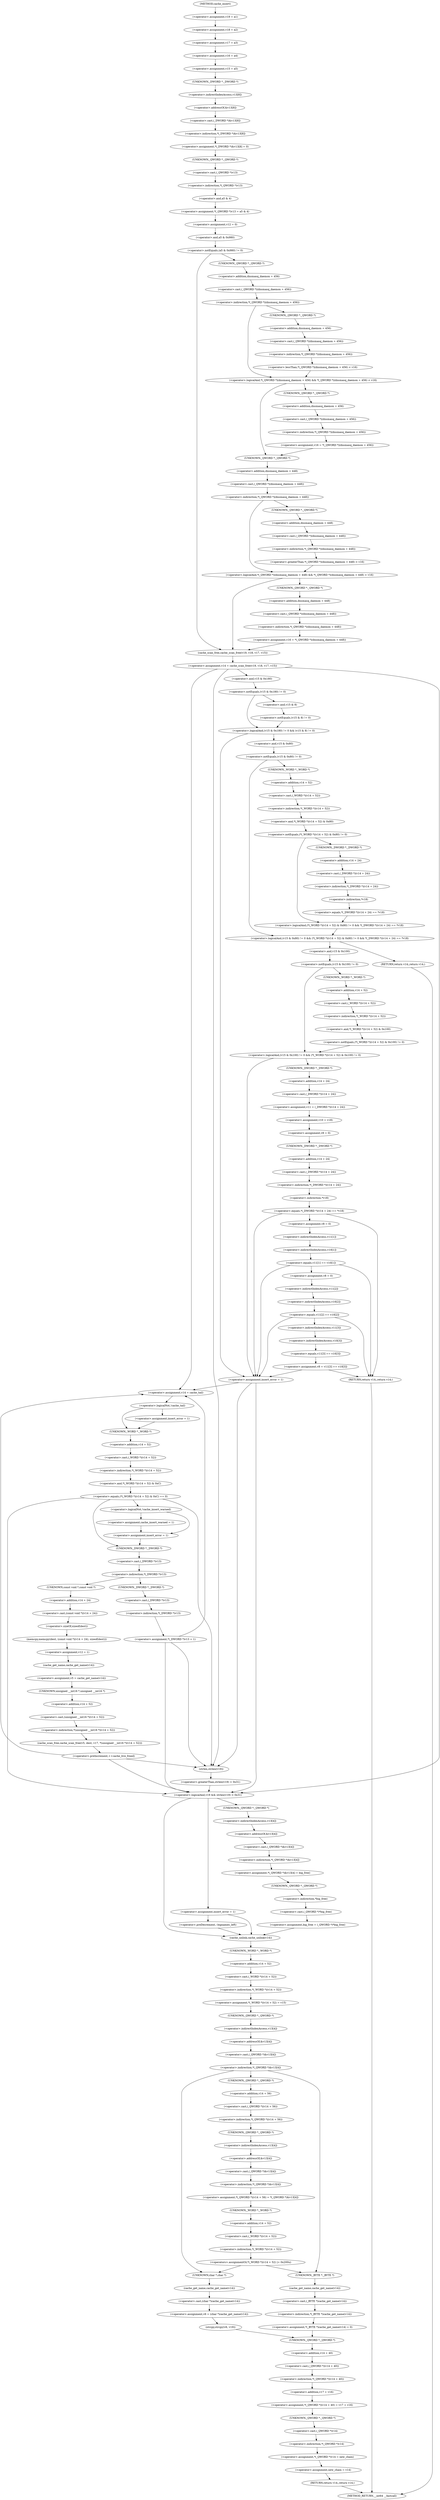 digraph cache_insert {  
"1000136" [label = "(<operator>.assignment,v19 = a1)" ]
"1000139" [label = "(<operator>.assignment,v18 = a2)" ]
"1000142" [label = "(<operator>.assignment,v17 = a3)" ]
"1000145" [label = "(<operator>.assignment,v16 = a4)" ]
"1000148" [label = "(<operator>.assignment,v15 = a5)" ]
"1000151" [label = "(<operator>.assignment,*(_DWORD *)&v13[8] = 0)" ]
"1000152" [label = "(<operator>.indirection,*(_DWORD *)&v13[8])" ]
"1000153" [label = "(<operator>.cast,(_DWORD *)&v13[8])" ]
"1000154" [label = "(UNKNOWN,_DWORD *,_DWORD *)" ]
"1000155" [label = "(<operator>.addressOf,&v13[8])" ]
"1000156" [label = "(<operator>.indirectIndexAccess,v13[8])" ]
"1000160" [label = "(<operator>.assignment,*(_QWORD *)v13 = a5 & 4)" ]
"1000161" [label = "(<operator>.indirection,*(_QWORD *)v13)" ]
"1000162" [label = "(<operator>.cast,(_QWORD *)v13)" ]
"1000163" [label = "(UNKNOWN,_QWORD *,_QWORD *)" ]
"1000165" [label = "(<operator>.and,a5 & 4)" ]
"1000168" [label = "(<operator>.assignment,v12 = 0)" ]
"1000172" [label = "(<operator>.notEquals,(a5 & 0x980) != 0)" ]
"1000173" [label = "(<operator>.and,a5 & 0x980)" ]
"1000179" [label = "(<operator>.logicalAnd,*(_QWORD *)(dnsmasq_daemon + 456) && *(_QWORD *)(dnsmasq_daemon + 456) < v16)" ]
"1000180" [label = "(<operator>.indirection,*(_QWORD *)(dnsmasq_daemon + 456))" ]
"1000181" [label = "(<operator>.cast,(_QWORD *)(dnsmasq_daemon + 456))" ]
"1000182" [label = "(UNKNOWN,_QWORD *,_QWORD *)" ]
"1000183" [label = "(<operator>.addition,dnsmasq_daemon + 456)" ]
"1000186" [label = "(<operator>.lessThan,*(_QWORD *)(dnsmasq_daemon + 456) < v16)" ]
"1000187" [label = "(<operator>.indirection,*(_QWORD *)(dnsmasq_daemon + 456))" ]
"1000188" [label = "(<operator>.cast,(_QWORD *)(dnsmasq_daemon + 456))" ]
"1000189" [label = "(UNKNOWN,_QWORD *,_QWORD *)" ]
"1000190" [label = "(<operator>.addition,dnsmasq_daemon + 456)" ]
"1000194" [label = "(<operator>.assignment,v16 = *(_QWORD *)(dnsmasq_daemon + 456))" ]
"1000196" [label = "(<operator>.indirection,*(_QWORD *)(dnsmasq_daemon + 456))" ]
"1000197" [label = "(<operator>.cast,(_QWORD *)(dnsmasq_daemon + 456))" ]
"1000198" [label = "(UNKNOWN,_QWORD *,_QWORD *)" ]
"1000199" [label = "(<operator>.addition,dnsmasq_daemon + 456)" ]
"1000203" [label = "(<operator>.logicalAnd,*(_QWORD *)(dnsmasq_daemon + 448) && *(_QWORD *)(dnsmasq_daemon + 448) > v16)" ]
"1000204" [label = "(<operator>.indirection,*(_QWORD *)(dnsmasq_daemon + 448))" ]
"1000205" [label = "(<operator>.cast,(_QWORD *)(dnsmasq_daemon + 448))" ]
"1000206" [label = "(UNKNOWN,_QWORD *,_QWORD *)" ]
"1000207" [label = "(<operator>.addition,dnsmasq_daemon + 448)" ]
"1000210" [label = "(<operator>.greaterThan,*(_QWORD *)(dnsmasq_daemon + 448) > v16)" ]
"1000211" [label = "(<operator>.indirection,*(_QWORD *)(dnsmasq_daemon + 448))" ]
"1000212" [label = "(<operator>.cast,(_QWORD *)(dnsmasq_daemon + 448))" ]
"1000213" [label = "(UNKNOWN,_QWORD *,_QWORD *)" ]
"1000214" [label = "(<operator>.addition,dnsmasq_daemon + 448)" ]
"1000218" [label = "(<operator>.assignment,v16 = *(_QWORD *)(dnsmasq_daemon + 448))" ]
"1000220" [label = "(<operator>.indirection,*(_QWORD *)(dnsmasq_daemon + 448))" ]
"1000221" [label = "(<operator>.cast,(_QWORD *)(dnsmasq_daemon + 448))" ]
"1000222" [label = "(UNKNOWN,_QWORD *,_QWORD *)" ]
"1000223" [label = "(<operator>.addition,dnsmasq_daemon + 448)" ]
"1000229" [label = "(<operator>.assignment,v14 = cache_scan_free(v19, v18, v17, v15))" ]
"1000231" [label = "(cache_scan_free,cache_scan_free(v19, v18, v17, v15))" ]
"1000240" [label = "(<operator>.logicalAnd,(v15 & 0x180) != 0 && (v15 & 8) != 0)" ]
"1000241" [label = "(<operator>.notEquals,(v15 & 0x180) != 0)" ]
"1000242" [label = "(<operator>.and,v15 & 0x180)" ]
"1000246" [label = "(<operator>.notEquals,(v15 & 8) != 0)" ]
"1000247" [label = "(<operator>.and,v15 & 8)" ]
"1000253" [label = "(<operator>.logicalAnd,(v15 & 0x80) != 0 && (*(_WORD *)(v14 + 52) & 0x80) != 0 && *(_DWORD *)(v14 + 24) == *v18)" ]
"1000254" [label = "(<operator>.notEquals,(v15 & 0x80) != 0)" ]
"1000255" [label = "(<operator>.and,v15 & 0x80)" ]
"1000259" [label = "(<operator>.logicalAnd,(*(_WORD *)(v14 + 52) & 0x80) != 0 && *(_DWORD *)(v14 + 24) == *v18)" ]
"1000260" [label = "(<operator>.notEquals,(*(_WORD *)(v14 + 52) & 0x80) != 0)" ]
"1000261" [label = "(<operator>.and,*(_WORD *)(v14 + 52) & 0x80)" ]
"1000262" [label = "(<operator>.indirection,*(_WORD *)(v14 + 52))" ]
"1000263" [label = "(<operator>.cast,(_WORD *)(v14 + 52))" ]
"1000264" [label = "(UNKNOWN,_WORD *,_WORD *)" ]
"1000265" [label = "(<operator>.addition,v14 + 52)" ]
"1000270" [label = "(<operator>.equals,*(_DWORD *)(v14 + 24) == *v18)" ]
"1000271" [label = "(<operator>.indirection,*(_DWORD *)(v14 + 24))" ]
"1000272" [label = "(<operator>.cast,(_DWORD *)(v14 + 24))" ]
"1000273" [label = "(UNKNOWN,_DWORD *,_DWORD *)" ]
"1000274" [label = "(<operator>.addition,v14 + 24)" ]
"1000277" [label = "(<operator>.indirection,*v18)" ]
"1000279" [label = "(RETURN,return v14;,return v14;)" ]
"1000282" [label = "(<operator>.logicalAnd,(v15 & 0x100) != 0 && (*(_WORD *)(v14 + 52) & 0x100) != 0)" ]
"1000283" [label = "(<operator>.notEquals,(v15 & 0x100) != 0)" ]
"1000284" [label = "(<operator>.and,v15 & 0x100)" ]
"1000288" [label = "(<operator>.notEquals,(*(_WORD *)(v14 + 52) & 0x100) != 0)" ]
"1000289" [label = "(<operator>.and,*(_WORD *)(v14 + 52) & 0x100)" ]
"1000290" [label = "(<operator>.indirection,*(_WORD *)(v14 + 52))" ]
"1000291" [label = "(<operator>.cast,(_WORD *)(v14 + 52))" ]
"1000292" [label = "(UNKNOWN,_WORD *,_WORD *)" ]
"1000293" [label = "(<operator>.addition,v14 + 52)" ]
"1000299" [label = "(<operator>.assignment,v11 = (_DWORD *)(v14 + 24))" ]
"1000301" [label = "(<operator>.cast,(_DWORD *)(v14 + 24))" ]
"1000302" [label = "(UNKNOWN,_DWORD *,_DWORD *)" ]
"1000303" [label = "(<operator>.addition,v14 + 24)" ]
"1000306" [label = "(<operator>.assignment,v10 = v18)" ]
"1000309" [label = "(<operator>.assignment,v8 = 0)" ]
"1000313" [label = "(<operator>.equals,*(_DWORD *)(v14 + 24) == *v18)" ]
"1000314" [label = "(<operator>.indirection,*(_DWORD *)(v14 + 24))" ]
"1000315" [label = "(<operator>.cast,(_DWORD *)(v14 + 24))" ]
"1000316" [label = "(UNKNOWN,_DWORD *,_DWORD *)" ]
"1000317" [label = "(<operator>.addition,v14 + 24)" ]
"1000320" [label = "(<operator>.indirection,*v18)" ]
"1000323" [label = "(<operator>.assignment,v8 = 0)" ]
"1000327" [label = "(<operator>.equals,v11[1] == v10[1])" ]
"1000328" [label = "(<operator>.indirectIndexAccess,v11[1])" ]
"1000331" [label = "(<operator>.indirectIndexAccess,v10[1])" ]
"1000335" [label = "(<operator>.assignment,v8 = 0)" ]
"1000339" [label = "(<operator>.equals,v11[2] == v10[2])" ]
"1000340" [label = "(<operator>.indirectIndexAccess,v11[2])" ]
"1000343" [label = "(<operator>.indirectIndexAccess,v10[2])" ]
"1000346" [label = "(<operator>.assignment,v8 = v11[3] == v10[3])" ]
"1000348" [label = "(<operator>.equals,v11[3] == v10[3])" ]
"1000349" [label = "(<operator>.indirectIndexAccess,v11[3])" ]
"1000352" [label = "(<operator>.indirectIndexAccess,v10[3])" ]
"1000357" [label = "(RETURN,return v14;,return v14;)" ]
"1000359" [label = "(<operator>.assignment,insert_error = 1)" ]
"1000366" [label = "(<operator>.assignment,v14 = cache_tail)" ]
"1000370" [label = "(<operator>.logicalNot,!cache_tail)" ]
"1000373" [label = "(<operator>.assignment,insert_error = 1)" ]
"1000378" [label = "(<operator>.equals,(*(_WORD *)(v14 + 52) & 0xC) == 0)" ]
"1000379" [label = "(<operator>.and,*(_WORD *)(v14 + 52) & 0xC)" ]
"1000380" [label = "(<operator>.indirection,*(_WORD *)(v14 + 52))" ]
"1000381" [label = "(<operator>.cast,(_WORD *)(v14 + 52))" ]
"1000382" [label = "(UNKNOWN,_WORD *,_WORD *)" ]
"1000383" [label = "(<operator>.addition,v14 + 52)" ]
"1000393" [label = "(<operator>.logicalNot,!cache_insert_warned)" ]
"1000396" [label = "(<operator>.assignment,cache_insert_warned = 1)" ]
"1000399" [label = "(<operator>.assignment,insert_error = 1)" ]
"1000404" [label = "(<operator>.indirection,*(_DWORD *)v13)" ]
"1000405" [label = "(<operator>.cast,(_DWORD *)v13)" ]
"1000406" [label = "(UNKNOWN,_DWORD *,_DWORD *)" ]
"1000409" [label = "(memcpy,memcpy(dest, (const void *)(v14 + 24), sizeof(dest)))" ]
"1000411" [label = "(<operator>.cast,(const void *)(v14 + 24))" ]
"1000412" [label = "(UNKNOWN,const void *,const void *)" ]
"1000413" [label = "(<operator>.addition,v14 + 24)" ]
"1000416" [label = "(<operator>.sizeOf,sizeof(dest))" ]
"1000418" [label = "(<operator>.assignment,v12 = 1)" ]
"1000421" [label = "(<operator>.assignment,v5 = cache_get_name(v14))" ]
"1000423" [label = "(cache_get_name,cache_get_name(v14))" ]
"1000425" [label = "(cache_scan_free,cache_scan_free(v5, dest, v17, *(unsigned __int16 *)(v14 + 52)))" ]
"1000429" [label = "(<operator>.indirection,*(unsigned __int16 *)(v14 + 52))" ]
"1000430" [label = "(<operator>.cast,(unsigned __int16 *)(v14 + 52))" ]
"1000431" [label = "(UNKNOWN,unsigned __int16 *,unsigned __int16 *)" ]
"1000432" [label = "(<operator>.addition,v14 + 52)" ]
"1000435" [label = "(<operator>.preIncrement,++cache_live_freed)" ]
"1000439" [label = "(<operator>.assignment,*(_DWORD *)v13 = 1)" ]
"1000440" [label = "(<operator>.indirection,*(_DWORD *)v13)" ]
"1000441" [label = "(<operator>.cast,(_DWORD *)v13)" ]
"1000442" [label = "(UNKNOWN,_DWORD *,_DWORD *)" ]
"1000446" [label = "(<operator>.logicalAnd,v19 && strlen(v19) > 0x31)" ]
"1000448" [label = "(<operator>.greaterThan,strlen(v19) > 0x31)" ]
"1000449" [label = "(strlen,strlen(v19))" ]
"1000456" [label = "(<operator>.assignment,*(_QWORD *)&v13[4] = big_free)" ]
"1000457" [label = "(<operator>.indirection,*(_QWORD *)&v13[4])" ]
"1000458" [label = "(<operator>.cast,(_QWORD *)&v13[4])" ]
"1000459" [label = "(UNKNOWN,_QWORD *,_QWORD *)" ]
"1000460" [label = "(<operator>.addressOf,&v13[4])" ]
"1000461" [label = "(<operator>.indirectIndexAccess,v13[4])" ]
"1000465" [label = "(<operator>.assignment,big_free = (_QWORD *)*big_free)" ]
"1000467" [label = "(<operator>.cast,(_QWORD *)*big_free)" ]
"1000468" [label = "(UNKNOWN,_QWORD *,_QWORD *)" ]
"1000469" [label = "(<operator>.indirection,*big_free)" ]
"1000474" [label = "(<operator>.assignment,insert_error = 1)" ]
"1000480" [label = "(<operator>.preDecrement,--bignames_left)" ]
"1000482" [label = "(cache_unlink,cache_unlink(v14))" ]
"1000484" [label = "(<operator>.assignment,*(_WORD *)(v14 + 52) = v15)" ]
"1000485" [label = "(<operator>.indirection,*(_WORD *)(v14 + 52))" ]
"1000486" [label = "(<operator>.cast,(_WORD *)(v14 + 52))" ]
"1000487" [label = "(UNKNOWN,_WORD *,_WORD *)" ]
"1000488" [label = "(<operator>.addition,v14 + 52)" ]
"1000493" [label = "(<operator>.indirection,*(_QWORD *)&v13[4])" ]
"1000494" [label = "(<operator>.cast,(_QWORD *)&v13[4])" ]
"1000495" [label = "(UNKNOWN,_QWORD *,_QWORD *)" ]
"1000496" [label = "(<operator>.addressOf,&v13[4])" ]
"1000497" [label = "(<operator>.indirectIndexAccess,v13[4])" ]
"1000501" [label = "(<operator>.assignment,*(_QWORD *)(v14 + 56) = *(_QWORD *)&v13[4])" ]
"1000502" [label = "(<operator>.indirection,*(_QWORD *)(v14 + 56))" ]
"1000503" [label = "(<operator>.cast,(_QWORD *)(v14 + 56))" ]
"1000504" [label = "(UNKNOWN,_QWORD *,_QWORD *)" ]
"1000505" [label = "(<operator>.addition,v14 + 56)" ]
"1000508" [label = "(<operator>.indirection,*(_QWORD *)&v13[4])" ]
"1000509" [label = "(<operator>.cast,(_QWORD *)&v13[4])" ]
"1000510" [label = "(UNKNOWN,_QWORD *,_QWORD *)" ]
"1000511" [label = "(<operator>.addressOf,&v13[4])" ]
"1000512" [label = "(<operator>.indirectIndexAccess,v13[4])" ]
"1000515" [label = "(<operators>.assignmentOr,*(_WORD *)(v14 + 52) |= 0x200u)" ]
"1000516" [label = "(<operator>.indirection,*(_WORD *)(v14 + 52))" ]
"1000517" [label = "(<operator>.cast,(_WORD *)(v14 + 52))" ]
"1000518" [label = "(UNKNOWN,_WORD *,_WORD *)" ]
"1000519" [label = "(<operator>.addition,v14 + 52)" ]
"1000526" [label = "(<operator>.assignment,v6 = (char *)cache_get_name(v14))" ]
"1000528" [label = "(<operator>.cast,(char *)cache_get_name(v14))" ]
"1000529" [label = "(UNKNOWN,char *,char *)" ]
"1000530" [label = "(cache_get_name,cache_get_name(v14))" ]
"1000532" [label = "(strcpy,strcpy(v6, v19))" ]
"1000537" [label = "(<operator>.assignment,*(_BYTE *)cache_get_name(v14) = 0)" ]
"1000538" [label = "(<operator>.indirection,*(_BYTE *)cache_get_name(v14))" ]
"1000539" [label = "(<operator>.cast,(_BYTE *)cache_get_name(v14))" ]
"1000540" [label = "(UNKNOWN,_BYTE *,_BYTE *)" ]
"1000541" [label = "(cache_get_name,cache_get_name(v14))" ]
"1000546" [label = "(<operator>.assignment,*(_QWORD *)(v14 + 40) = v17 + v16)" ]
"1000547" [label = "(<operator>.indirection,*(_QWORD *)(v14 + 40))" ]
"1000548" [label = "(<operator>.cast,(_QWORD *)(v14 + 40))" ]
"1000549" [label = "(UNKNOWN,_QWORD *,_QWORD *)" ]
"1000550" [label = "(<operator>.addition,v14 + 40)" ]
"1000553" [label = "(<operator>.addition,v17 + v16)" ]
"1000556" [label = "(<operator>.assignment,*(_QWORD *)v14 = new_chain)" ]
"1000557" [label = "(<operator>.indirection,*(_QWORD *)v14)" ]
"1000558" [label = "(<operator>.cast,(_QWORD *)v14)" ]
"1000559" [label = "(UNKNOWN,_QWORD *,_QWORD *)" ]
"1000562" [label = "(<operator>.assignment,new_chain = v14)" ]
"1000565" [label = "(RETURN,return v14;,return v14;)" ]
"1000115" [label = "(METHOD,cache_insert)" ]
"1000567" [label = "(METHOD_RETURN,__int64 __fastcall)" ]
  "1000136" -> "1000139" 
  "1000139" -> "1000142" 
  "1000142" -> "1000145" 
  "1000145" -> "1000148" 
  "1000148" -> "1000154" 
  "1000151" -> "1000163" 
  "1000152" -> "1000151" 
  "1000153" -> "1000152" 
  "1000154" -> "1000156" 
  "1000155" -> "1000153" 
  "1000156" -> "1000155" 
  "1000160" -> "1000168" 
  "1000161" -> "1000165" 
  "1000162" -> "1000161" 
  "1000163" -> "1000162" 
  "1000165" -> "1000160" 
  "1000168" -> "1000173" 
  "1000172" -> "1000182" 
  "1000172" -> "1000231" 
  "1000173" -> "1000172" 
  "1000179" -> "1000206" 
  "1000179" -> "1000198" 
  "1000180" -> "1000189" 
  "1000180" -> "1000179" 
  "1000181" -> "1000180" 
  "1000182" -> "1000183" 
  "1000183" -> "1000181" 
  "1000186" -> "1000179" 
  "1000187" -> "1000186" 
  "1000188" -> "1000187" 
  "1000189" -> "1000190" 
  "1000190" -> "1000188" 
  "1000194" -> "1000206" 
  "1000196" -> "1000194" 
  "1000197" -> "1000196" 
  "1000198" -> "1000199" 
  "1000199" -> "1000197" 
  "1000203" -> "1000222" 
  "1000203" -> "1000231" 
  "1000204" -> "1000213" 
  "1000204" -> "1000203" 
  "1000205" -> "1000204" 
  "1000206" -> "1000207" 
  "1000207" -> "1000205" 
  "1000210" -> "1000203" 
  "1000211" -> "1000210" 
  "1000212" -> "1000211" 
  "1000213" -> "1000214" 
  "1000214" -> "1000212" 
  "1000218" -> "1000231" 
  "1000220" -> "1000218" 
  "1000221" -> "1000220" 
  "1000222" -> "1000223" 
  "1000223" -> "1000221" 
  "1000229" -> "1000242" 
  "1000229" -> "1000366" 
  "1000229" -> "1000446" 
  "1000229" -> "1000449" 
  "1000231" -> "1000229" 
  "1000240" -> "1000255" 
  "1000240" -> "1000359" 
  "1000241" -> "1000240" 
  "1000241" -> "1000247" 
  "1000242" -> "1000241" 
  "1000246" -> "1000240" 
  "1000247" -> "1000246" 
  "1000253" -> "1000279" 
  "1000253" -> "1000284" 
  "1000254" -> "1000264" 
  "1000254" -> "1000253" 
  "1000255" -> "1000254" 
  "1000259" -> "1000253" 
  "1000260" -> "1000273" 
  "1000260" -> "1000259" 
  "1000261" -> "1000260" 
  "1000262" -> "1000261" 
  "1000263" -> "1000262" 
  "1000264" -> "1000265" 
  "1000265" -> "1000263" 
  "1000270" -> "1000259" 
  "1000271" -> "1000277" 
  "1000272" -> "1000271" 
  "1000273" -> "1000274" 
  "1000274" -> "1000272" 
  "1000277" -> "1000270" 
  "1000279" -> "1000567" 
  "1000282" -> "1000302" 
  "1000282" -> "1000359" 
  "1000283" -> "1000292" 
  "1000283" -> "1000282" 
  "1000284" -> "1000283" 
  "1000288" -> "1000282" 
  "1000289" -> "1000288" 
  "1000290" -> "1000289" 
  "1000291" -> "1000290" 
  "1000292" -> "1000293" 
  "1000293" -> "1000291" 
  "1000299" -> "1000306" 
  "1000301" -> "1000299" 
  "1000302" -> "1000303" 
  "1000303" -> "1000301" 
  "1000306" -> "1000309" 
  "1000309" -> "1000316" 
  "1000313" -> "1000323" 
  "1000313" -> "1000357" 
  "1000313" -> "1000359" 
  "1000314" -> "1000320" 
  "1000315" -> "1000314" 
  "1000316" -> "1000317" 
  "1000317" -> "1000315" 
  "1000320" -> "1000313" 
  "1000323" -> "1000328" 
  "1000327" -> "1000335" 
  "1000327" -> "1000357" 
  "1000327" -> "1000359" 
  "1000328" -> "1000331" 
  "1000331" -> "1000327" 
  "1000335" -> "1000340" 
  "1000339" -> "1000349" 
  "1000339" -> "1000357" 
  "1000339" -> "1000359" 
  "1000340" -> "1000343" 
  "1000343" -> "1000339" 
  "1000346" -> "1000357" 
  "1000346" -> "1000359" 
  "1000348" -> "1000346" 
  "1000349" -> "1000352" 
  "1000352" -> "1000348" 
  "1000357" -> "1000567" 
  "1000359" -> "1000366" 
  "1000359" -> "1000446" 
  "1000359" -> "1000449" 
  "1000366" -> "1000370" 
  "1000370" -> "1000382" 
  "1000370" -> "1000373" 
  "1000373" -> "1000382" 
  "1000378" -> "1000446" 
  "1000378" -> "1000449" 
  "1000378" -> "1000406" 
  "1000378" -> "1000393" 
  "1000379" -> "1000378" 
  "1000380" -> "1000379" 
  "1000381" -> "1000380" 
  "1000382" -> "1000383" 
  "1000383" -> "1000381" 
  "1000393" -> "1000396" 
  "1000393" -> "1000399" 
  "1000396" -> "1000399" 
  "1000399" -> "1000406" 
  "1000404" -> "1000442" 
  "1000404" -> "1000412" 
  "1000405" -> "1000404" 
  "1000406" -> "1000405" 
  "1000409" -> "1000418" 
  "1000411" -> "1000416" 
  "1000412" -> "1000413" 
  "1000413" -> "1000411" 
  "1000416" -> "1000409" 
  "1000418" -> "1000423" 
  "1000421" -> "1000431" 
  "1000423" -> "1000421" 
  "1000425" -> "1000435" 
  "1000429" -> "1000425" 
  "1000430" -> "1000429" 
  "1000431" -> "1000432" 
  "1000432" -> "1000430" 
  "1000435" -> "1000366" 
  "1000435" -> "1000446" 
  "1000435" -> "1000449" 
  "1000439" -> "1000366" 
  "1000439" -> "1000446" 
  "1000439" -> "1000449" 
  "1000440" -> "1000439" 
  "1000441" -> "1000440" 
  "1000442" -> "1000441" 
  "1000446" -> "1000459" 
  "1000446" -> "1000474" 
  "1000446" -> "1000482" 
  "1000448" -> "1000446" 
  "1000449" -> "1000448" 
  "1000456" -> "1000468" 
  "1000457" -> "1000456" 
  "1000458" -> "1000457" 
  "1000459" -> "1000461" 
  "1000460" -> "1000458" 
  "1000461" -> "1000460" 
  "1000465" -> "1000482" 
  "1000467" -> "1000465" 
  "1000468" -> "1000469" 
  "1000469" -> "1000467" 
  "1000474" -> "1000480" 
  "1000474" -> "1000482" 
  "1000480" -> "1000482" 
  "1000482" -> "1000487" 
  "1000484" -> "1000495" 
  "1000485" -> "1000484" 
  "1000486" -> "1000485" 
  "1000487" -> "1000488" 
  "1000488" -> "1000486" 
  "1000493" -> "1000504" 
  "1000493" -> "1000540" 
  "1000493" -> "1000529" 
  "1000494" -> "1000493" 
  "1000495" -> "1000497" 
  "1000496" -> "1000494" 
  "1000497" -> "1000496" 
  "1000501" -> "1000518" 
  "1000502" -> "1000510" 
  "1000503" -> "1000502" 
  "1000504" -> "1000505" 
  "1000505" -> "1000503" 
  "1000508" -> "1000501" 
  "1000509" -> "1000508" 
  "1000510" -> "1000512" 
  "1000511" -> "1000509" 
  "1000512" -> "1000511" 
  "1000515" -> "1000540" 
  "1000515" -> "1000529" 
  "1000516" -> "1000515" 
  "1000517" -> "1000516" 
  "1000518" -> "1000519" 
  "1000519" -> "1000517" 
  "1000526" -> "1000532" 
  "1000528" -> "1000526" 
  "1000529" -> "1000530" 
  "1000530" -> "1000528" 
  "1000532" -> "1000549" 
  "1000537" -> "1000549" 
  "1000538" -> "1000537" 
  "1000539" -> "1000538" 
  "1000540" -> "1000541" 
  "1000541" -> "1000539" 
  "1000546" -> "1000559" 
  "1000547" -> "1000553" 
  "1000548" -> "1000547" 
  "1000549" -> "1000550" 
  "1000550" -> "1000548" 
  "1000553" -> "1000546" 
  "1000556" -> "1000562" 
  "1000557" -> "1000556" 
  "1000558" -> "1000557" 
  "1000559" -> "1000558" 
  "1000562" -> "1000565" 
  "1000565" -> "1000567" 
  "1000115" -> "1000136" 
}
